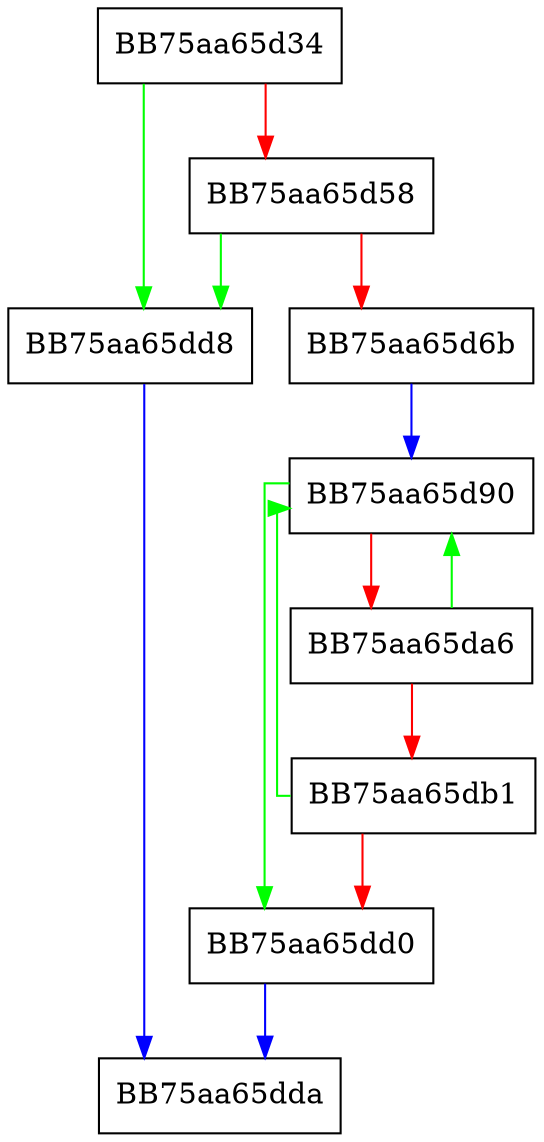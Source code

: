 digraph findLoadGap {
  node [shape="box"];
  graph [splines=ortho];
  BB75aa65d34 -> BB75aa65dd8 [color="green"];
  BB75aa65d34 -> BB75aa65d58 [color="red"];
  BB75aa65d58 -> BB75aa65dd8 [color="green"];
  BB75aa65d58 -> BB75aa65d6b [color="red"];
  BB75aa65d6b -> BB75aa65d90 [color="blue"];
  BB75aa65d90 -> BB75aa65dd0 [color="green"];
  BB75aa65d90 -> BB75aa65da6 [color="red"];
  BB75aa65da6 -> BB75aa65d90 [color="green"];
  BB75aa65da6 -> BB75aa65db1 [color="red"];
  BB75aa65db1 -> BB75aa65d90 [color="green"];
  BB75aa65db1 -> BB75aa65dd0 [color="red"];
  BB75aa65dd0 -> BB75aa65dda [color="blue"];
  BB75aa65dd8 -> BB75aa65dda [color="blue"];
}